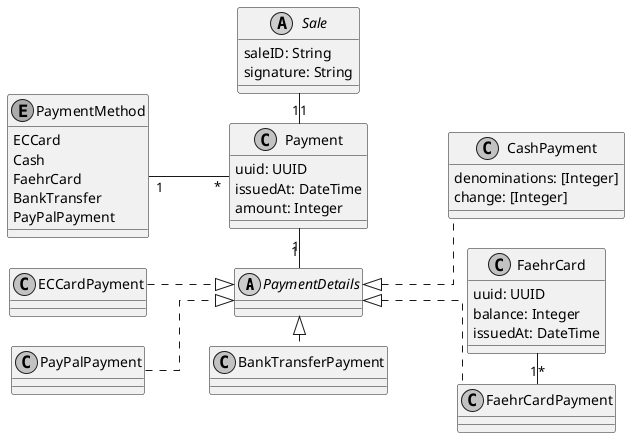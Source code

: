 @startuml
skinparam linetype ortho
left to right direction
skinparam nodesep 30
'title: FerryTix Class Diagram
skinparam monochrome true

abstract class PaymentDetails

class FaehrCardPayment {
    ' uuid: UUID
}
FaehrCardPayment ..up|> PaymentDetails
FaehrCardPayment "*" -left- "1" FaehrCard

class CashPayment {
    denominations: [Integer]
    change: [Integer]
}

CashPayment ..up|> PaymentDetails

class ECCardPayment {

}

ECCardPayment ..|> PaymentDetails

class BankTransferPayment {

}

BankTransferPayment .up|> PaymentDetails

class PayPalPayment {

}

PayPalPayment ..|> PaymentDetails

class Payment {
    'issuedBy: Union<null, VendingMachine>
    uuid: UUID
    issuedAt: DateTime
    amount: Integer
    'details: PaymentDetails
    'method: PaymentMethod
}

enum PaymentMethod {
    ECCard
    Cash
    FaehrCard
    BankTransfer
    PayPalPayment
}

PaymentMethod "1" -- "*" Payment
Payment "1" - "1" PaymentDetails
' Payment "*" - "1" VendingMachine

abstract class Sale {
    saleID: String
    'signedBy: VendingMachine
    signature: String
    'payment: Payment
}

Sale "1" - "1" Payment


class FaehrCard {
    uuid: UUID
    ' ownedBy: Union<null, StaffMember>
    balance: Integer
    issuedAt: DateTime
    ' issuedBy: Union<null, VendingMachine>
}

' FaehrCard "*" -- "0…1" VendingMachine

@enduml